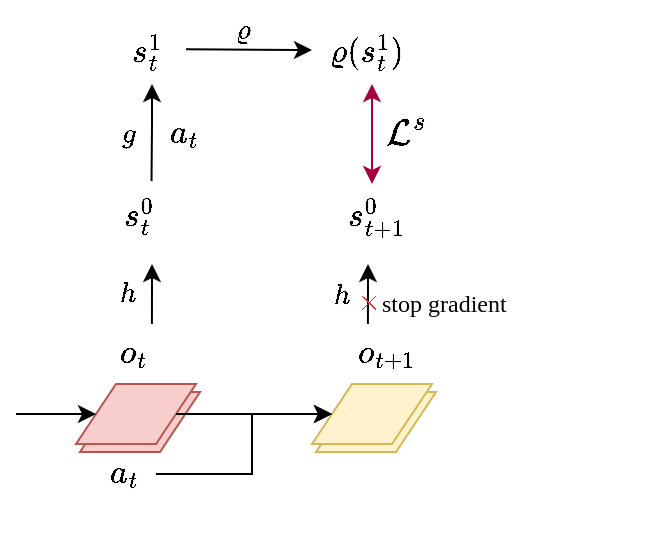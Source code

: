 <mxfile pages="2" linkTarget="_blank" scale="5" border="0">
    <diagram id="mEF49KWoiohyCUoWqbVV" name="Page-1">
        <mxGraphModel dx="420" dy="526" grid="1" gridSize="10" guides="1" tooltips="1" connect="1" arrows="1" fold="1" page="1" pageScale="1" pageWidth="850" pageHeight="1100" math="1" shadow="0">
            <root>
                <mxCell id="0"/>
                <mxCell id="1" parent="0"/>
                <mxCell id="VtsQv4UGgtEvh1mgKTif-1" value="" style="shape=parallelogram;perimeter=parallelogramPerimeter;whiteSpace=wrap;html=1;fixedSize=1;labelBackgroundColor=none;fillColor=#fff2cc;strokeColor=#d6b656;" parent="1" vertex="1">
                    <mxGeometry x="392" y="344" width="60" height="30" as="geometry"/>
                </mxCell>
                <mxCell id="VtsQv4UGgtEvh1mgKTif-3" value="" style="shape=parallelogram;perimeter=parallelogramPerimeter;whiteSpace=wrap;html=1;fixedSize=1;labelBackgroundColor=none;fillColor=#f8cecc;strokeColor=#b85450;" parent="1" vertex="1">
                    <mxGeometry x="274" y="344" width="60" height="30" as="geometry"/>
                </mxCell>
                <mxCell id="VtsQv4UGgtEvh1mgKTif-6" value="&lt;font face=&quot;SFMono-Regular, Menlo, Monaco, Consolas, Liberation Mono, Courier New, monospace&quot;&gt;&lt;span style=&quot;font-size: 14px; background-color: rgb(255, 255, 255);&quot;&gt;\( o_{t} \)&lt;br&gt;&lt;/span&gt;&lt;/font&gt;" style="text;whiteSpace=wrap;html=1;fontFamily=Montserrat;fontColor=default;" parent="1" vertex="1">
                    <mxGeometry x="292" y="310" width="105" height="30" as="geometry"/>
                </mxCell>
                <mxCell id="VtsQv4UGgtEvh1mgKTif-7" value="" style="shape=parallelogram;perimeter=parallelogramPerimeter;whiteSpace=wrap;html=1;fixedSize=1;labelBackgroundColor=none;fillColor=#f8cecc;strokeColor=#b85450;" parent="1" vertex="1">
                    <mxGeometry x="272" y="340" width="60" height="30" as="geometry"/>
                </mxCell>
                <mxCell id="VtsQv4UGgtEvh1mgKTif-8" value="&lt;font face=&quot;SFMono-Regular, Menlo, Monaco, Consolas, Liberation Mono, Courier New, monospace&quot;&gt;&lt;span style=&quot;font-size: 14px; background-color: rgb(255, 255, 255);&quot;&gt;\( o_{t} \)&lt;br&gt;&lt;/span&gt;&lt;/font&gt;" style="text;whiteSpace=wrap;html=1;fontFamily=Montserrat;fontColor=default;" parent="1" vertex="1">
                    <mxGeometry x="411" y="330" width="105" height="30" as="geometry"/>
                </mxCell>
                <mxCell id="VtsQv4UGgtEvh1mgKTif-9" value="" style="shape=parallelogram;perimeter=parallelogramPerimeter;whiteSpace=wrap;html=1;fixedSize=1;labelBackgroundColor=none;fillColor=#fff2cc;strokeColor=#d6b656;" parent="1" vertex="1">
                    <mxGeometry x="390" y="340" width="60" height="30" as="geometry"/>
                </mxCell>
                <mxCell id="VtsQv4UGgtEvh1mgKTif-10" value="" style="endArrow=classic;html=1;rounded=0;fontFamily=Montserrat;fontSource=https%3A%2F%2Ffonts.googleapis.com%2Fcss%3Ffamily%3DMontserrat;fontColor=default;exitX=1;exitY=0.5;exitDx=0;exitDy=0;entryX=0;entryY=0.5;entryDx=0;entryDy=0;" parent="1" target="VtsQv4UGgtEvh1mgKTif-7" edge="1">
                    <mxGeometry width="50" height="50" relative="1" as="geometry">
                        <mxPoint x="242" y="355" as="sourcePoint"/>
                        <mxPoint x="432" y="280" as="targetPoint"/>
                    </mxGeometry>
                </mxCell>
                <mxCell id="VtsQv4UGgtEvh1mgKTif-11" value="" style="endArrow=classic;html=1;rounded=0;fontFamily=Montserrat;fontSource=https%3A%2F%2Ffonts.googleapis.com%2Fcss%3Ffamily%3DMontserrat;fontColor=default;exitX=1;exitY=0.5;exitDx=0;exitDy=0;entryX=0;entryY=0.5;entryDx=0;entryDy=0;" parent="1" target="VtsQv4UGgtEvh1mgKTif-9" edge="1">
                    <mxGeometry width="50" height="50" relative="1" as="geometry">
                        <mxPoint x="322" y="355" as="sourcePoint"/>
                        <mxPoint x="362" y="355" as="targetPoint"/>
                    </mxGeometry>
                </mxCell>
                <mxCell id="VtsQv4UGgtEvh1mgKTif-18" style="edgeStyle=orthogonalEdgeStyle;rounded=0;orthogonalLoop=1;jettySize=auto;html=1;exitX=1;exitY=0.5;exitDx=0;exitDy=0;fontFamily=Montserrat;fontSource=https%3A%2F%2Ffonts.googleapis.com%2Fcss%3Ffamily%3DMontserrat;fontColor=default;entryX=0;entryY=0.5;entryDx=0;entryDy=0;" parent="1" target="VtsQv4UGgtEvh1mgKTif-9" edge="1">
                    <mxGeometry relative="1" as="geometry">
                        <mxPoint x="362" y="355" as="targetPoint"/>
                        <mxPoint x="312" y="385" as="sourcePoint"/>
                        <Array as="points">
                            <mxPoint x="360" y="385"/>
                            <mxPoint x="360" y="355"/>
                        </Array>
                    </mxGeometry>
                </mxCell>
                <mxCell id="VtsQv4UGgtEvh1mgKTif-20" value="&lt;font face=&quot;SFMono-Regular, Menlo, Monaco, Consolas, Liberation Mono, Courier New, monospace&quot;&gt;&lt;span style=&quot;font-size: 14px; background-color: rgb(255, 255, 255);&quot;&gt;\( a_{t} \)&lt;br&gt;&lt;/span&gt;&lt;/font&gt;" style="text;whiteSpace=wrap;html=1;fontFamily=Montserrat;fontColor=default;" parent="1" vertex="1">
                    <mxGeometry x="287" y="370" width="30" height="30" as="geometry"/>
                </mxCell>
                <mxCell id="VtsQv4UGgtEvh1mgKTif-21" value="&lt;font face=&quot;SFMono-Regular, Menlo, Monaco, Consolas, Liberation Mono, Courier New, monospace&quot;&gt;&lt;span style=&quot;font-size: 14px; background-color: rgb(255, 255, 255);&quot;&gt;\( o_{t+1} \)&lt;br&gt;&lt;/span&gt;&lt;/font&gt;" style="text;whiteSpace=wrap;html=1;fontFamily=Montserrat;fontColor=default;" parent="1" vertex="1">
                    <mxGeometry x="411" y="310" width="105" height="30" as="geometry"/>
                </mxCell>
                <mxCell id="VtsQv4UGgtEvh1mgKTif-22" value="" style="endArrow=classic;html=1;rounded=0;exitX=0.171;exitY=0;exitDx=0;exitDy=0;exitPerimeter=0;" parent="1" source="VtsQv4UGgtEvh1mgKTif-6" edge="1">
                    <mxGeometry width="50" height="50" relative="1" as="geometry">
                        <mxPoint x="390" y="400" as="sourcePoint"/>
                        <mxPoint x="310" y="280" as="targetPoint"/>
                        <Array as="points">
                            <mxPoint x="310" y="290"/>
                        </Array>
                    </mxGeometry>
                </mxCell>
                <mxCell id="VtsQv4UGgtEvh1mgKTif-23" value="&lt;font face=&quot;SFMono-Regular, Menlo, Monaco, Consolas, Liberation Mono, Courier New, monospace&quot;&gt;&lt;span style=&quot;font-size: 14px; background-color: rgb(255, 255, 255);&quot;&gt;\( s^0_{t } \)&lt;br&gt;&lt;/span&gt;&lt;/font&gt;" style="text;whiteSpace=wrap;html=1;fontFamily=Montserrat;fontColor=default;" parent="1" vertex="1">
                    <mxGeometry x="294" y="240" width="40" height="30" as="geometry"/>
                </mxCell>
                <mxCell id="VtsQv4UGgtEvh1mgKTif-24" value="$$h$$" style="text;html=1;strokeColor=none;fillColor=none;align=center;verticalAlign=middle;whiteSpace=wrap;rounded=0;" parent="1" vertex="1">
                    <mxGeometry x="294" y="280" width="8" height="30" as="geometry"/>
                </mxCell>
                <mxCell id="VtsQv4UGgtEvh1mgKTif-25" value="" style="endArrow=classic;html=1;rounded=0;exitX=0.171;exitY=0;exitDx=0;exitDy=0;exitPerimeter=0;" parent="1" edge="1">
                    <mxGeometry width="50" height="50" relative="1" as="geometry">
                        <mxPoint x="417.955" y="310" as="sourcePoint"/>
                        <mxPoint x="418" y="280" as="targetPoint"/>
                        <Array as="points">
                            <mxPoint x="418" y="290"/>
                        </Array>
                    </mxGeometry>
                </mxCell>
                <mxCell id="VtsQv4UGgtEvh1mgKTif-26" value="&lt;font face=&quot;SFMono-Regular, Menlo, Monaco, Consolas, Liberation Mono, Courier New, monospace&quot;&gt;&lt;span style=&quot;font-size: 14px; background-color: rgb(255, 255, 255);&quot;&gt;\( s^0_{t +1} \)&lt;br&gt;&lt;/span&gt;&lt;/font&gt;" style="text;whiteSpace=wrap;html=1;fontFamily=Montserrat;fontColor=default;" parent="1" vertex="1">
                    <mxGeometry x="406" y="240" width="28" height="30" as="geometry"/>
                </mxCell>
                <mxCell id="VtsQv4UGgtEvh1mgKTif-27" value="$$h$$" style="text;html=1;strokeColor=none;fillColor=none;align=center;verticalAlign=middle;whiteSpace=wrap;rounded=0;" parent="1" vertex="1">
                    <mxGeometry x="401" y="281" width="8" height="30" as="geometry"/>
                </mxCell>
                <mxCell id="VtsQv4UGgtEvh1mgKTif-28" value="" style="endArrow=classic;html=1;rounded=0;exitX=0.394;exitY=-0.048;exitDx=0;exitDy=0;exitPerimeter=0;" parent="1" source="VtsQv4UGgtEvh1mgKTif-23" edge="1">
                    <mxGeometry width="50" height="50" relative="1" as="geometry">
                        <mxPoint x="309.955" y="230" as="sourcePoint"/>
                        <mxPoint x="310" y="190" as="targetPoint"/>
                        <Array as="points">
                            <mxPoint x="310" y="210"/>
                        </Array>
                    </mxGeometry>
                </mxCell>
                <mxCell id="VtsQv4UGgtEvh1mgKTif-29" value="$$g$$" style="text;html=1;strokeColor=none;fillColor=none;align=center;verticalAlign=middle;whiteSpace=wrap;rounded=0;" parent="1" vertex="1">
                    <mxGeometry x="294" y="200" width="8" height="30" as="geometry"/>
                </mxCell>
                <mxCell id="VtsQv4UGgtEvh1mgKTif-30" value="&lt;font face=&quot;SFMono-Regular, Menlo, Monaco, Consolas, Liberation Mono, Courier New, monospace&quot;&gt;&lt;span style=&quot;font-size: 14px; background-color: rgb(255, 255, 255);&quot;&gt;\( a_{t} \)&lt;br&gt;&lt;/span&gt;&lt;/font&gt;" style="text;whiteSpace=wrap;html=1;fontFamily=Montserrat;fontColor=default;" parent="1" vertex="1">
                    <mxGeometry x="317" y="200" width="30" height="30" as="geometry"/>
                </mxCell>
                <mxCell id="VtsQv4UGgtEvh1mgKTif-31" value="&lt;font face=&quot;SFMono-Regular, Menlo, Monaco, Consolas, Liberation Mono, Courier New, monospace&quot;&gt;&lt;span style=&quot;font-size: 14px; background-color: rgb(255, 255, 255);&quot;&gt;\( s^1_{t } \)&lt;br&gt;&lt;/span&gt;&lt;/font&gt;" style="text;whiteSpace=wrap;html=1;fontFamily=Montserrat;fontColor=default;" parent="1" vertex="1">
                    <mxGeometry x="298" y="158" width="40" height="30" as="geometry"/>
                </mxCell>
                <mxCell id="VtsQv4UGgtEvh1mgKTif-32" value="$$\varrho$$" style="text;html=1;strokeColor=none;fillColor=none;align=center;verticalAlign=middle;whiteSpace=wrap;rounded=0;" parent="1" vertex="1">
                    <mxGeometry x="326" y="148" width="60" height="30" as="geometry"/>
                </mxCell>
                <mxCell id="VtsQv4UGgtEvh1mgKTif-34" value="" style="endArrow=classic;html=1;rounded=0;" parent="1" edge="1">
                    <mxGeometry width="50" height="50" relative="1" as="geometry">
                        <mxPoint x="327" y="172.66" as="sourcePoint"/>
                        <mxPoint x="390" y="173" as="targetPoint"/>
                        <Array as="points"/>
                    </mxGeometry>
                </mxCell>
                <mxCell id="VtsQv4UGgtEvh1mgKTif-35" value="&lt;font face=&quot;SFMono-Regular, Menlo, Monaco, Consolas, Liberation Mono, Courier New, monospace&quot;&gt;&lt;span style=&quot;font-size: 14px; background-color: rgb(255, 255, 255);&quot;&gt;\( \varrho(s^1_{t }) \)&lt;br&gt;&lt;/span&gt;&lt;/font&gt;" style="text;whiteSpace=wrap;html=1;fontFamily=Montserrat;fontColor=default;" parent="1" vertex="1">
                    <mxGeometry x="397" y="158" width="40" height="30" as="geometry"/>
                </mxCell>
                <mxCell id="VtsQv4UGgtEvh1mgKTif-36" value="" style="endArrow=classic;startArrow=classic;html=1;rounded=0;exitX=0.5;exitY=0;exitDx=0;exitDy=0;fillColor=#d80073;strokeColor=#A50040;" parent="1" source="VtsQv4UGgtEvh1mgKTif-26" edge="1">
                    <mxGeometry width="50" height="50" relative="1" as="geometry">
                        <mxPoint x="390" y="400" as="sourcePoint"/>
                        <mxPoint x="420" y="190" as="targetPoint"/>
                    </mxGeometry>
                </mxCell>
                <mxCell id="VtsQv4UGgtEvh1mgKTif-38" value="$$\mathcal{L}^s$$" style="text;whiteSpace=wrap;html=1;fontFamily=CMUSerif-Roman;fontColor=default;fontSize=18;" parent="1" vertex="1">
                    <mxGeometry x="425" y="180" width="35" height="50" as="geometry"/>
                </mxCell>
                <mxCell id="VtsQv4UGgtEvh1mgKTif-39" value="$$\times$$" style="text;html=1;align=center;verticalAlign=middle;resizable=0;points=[];autosize=1;strokeColor=none;fillColor=none;fontFamily=Helvetica;fontColor=#FF2121;" parent="1" vertex="1">
                    <mxGeometry x="383" y="289" width="70" height="20" as="geometry"/>
                </mxCell>
                <mxCell id="VtsQv4UGgtEvh1mgKTif-41" value="stop gradient" style="text;whiteSpace=wrap;html=1;fontFamily=CMUSerif-Roman;fontColor=default;" parent="1" vertex="1">
                    <mxGeometry x="423" y="286" width="77" height="30" as="geometry"/>
                </mxCell>
            </root>
        </mxGraphModel>
    </diagram>
    <diagram id="WLokJVDLfkA6zenZfqHT" name="Page-2">
        <mxGraphModel dx="1956" dy="997" grid="1" gridSize="10" guides="1" tooltips="1" connect="1" arrows="1" fold="1" page="1" pageScale="1" pageWidth="850" pageHeight="1100" math="1" shadow="0">
            <root>
                <mxCell id="0"/>
                <mxCell id="1" parent="0"/>
                <mxCell id="m5HpstTiqQ9jAvIVAIJl-1" value="" style="shape=parallelogram;perimeter=parallelogramPerimeter;whiteSpace=wrap;html=1;fixedSize=1;labelBackgroundColor=none;" vertex="1" parent="1">
                    <mxGeometry x="174" y="650" width="60" height="30" as="geometry"/>
                </mxCell>
                <mxCell id="m5HpstTiqQ9jAvIVAIJl-2" value="" style="shape=parallelogram;perimeter=parallelogramPerimeter;whiteSpace=wrap;html=1;fixedSize=1;labelBackgroundColor=none;fillColor=#76608a;fontColor=#ffffff;strokeColor=#432D57;" vertex="1" parent="1">
                    <mxGeometry x="172" y="646" width="60" height="30" as="geometry"/>
                </mxCell>
                <mxCell id="m5HpstTiqQ9jAvIVAIJl-3" value="" style="shape=parallelogram;perimeter=parallelogramPerimeter;whiteSpace=wrap;html=1;fixedSize=1;labelBackgroundColor=none;fillColor=#76608a;fontColor=#ffffff;strokeColor=#432D57;" vertex="1" parent="1">
                    <mxGeometry x="174" y="635" width="60" height="30" as="geometry"/>
                </mxCell>
                <mxCell id="m5HpstTiqQ9jAvIVAIJl-4" value="" style="shape=parallelogram;perimeter=parallelogramPerimeter;whiteSpace=wrap;html=1;fixedSize=1;labelBackgroundColor=none;" vertex="1" parent="1">
                    <mxGeometry x="172" y="631" width="60" height="30" as="geometry"/>
                </mxCell>
                <mxCell id="m5HpstTiqQ9jAvIVAIJl-5" value="" style="shape=parallelogram;perimeter=parallelogramPerimeter;whiteSpace=wrap;html=1;fixedSize=1;labelBackgroundColor=none;" vertex="1" parent="1">
                    <mxGeometry x="172" y="618" width="60" height="30" as="geometry"/>
                </mxCell>
                <mxCell id="m5HpstTiqQ9jAvIVAIJl-6" value="" style="shape=parallelogram;perimeter=parallelogramPerimeter;whiteSpace=wrap;html=1;fixedSize=1;labelBackgroundColor=none;fillColor=#76608a;fontColor=#ffffff;strokeColor=#432D57;" vertex="1" parent="1">
                    <mxGeometry x="170" y="613" width="60" height="30" as="geometry"/>
                </mxCell>
                <mxCell id="m5HpstTiqQ9jAvIVAIJl-7" value="" style="shape=parallelogram;perimeter=parallelogramPerimeter;whiteSpace=wrap;html=1;fixedSize=1;labelBackgroundColor=none;fillColor=#fff2cc;strokeColor=#d6b656;" vertex="1" parent="1">
                    <mxGeometry x="171" y="598" width="60" height="30" as="geometry"/>
                </mxCell>
                <mxCell id="m5HpstTiqQ9jAvIVAIJl-8" value="" style="shape=parallelogram;perimeter=parallelogramPerimeter;whiteSpace=wrap;html=1;fixedSize=1;labelBackgroundColor=none;fillColor=#fff2cc;strokeColor=#d6b656;" vertex="1" parent="1">
                    <mxGeometry x="172" y="591" width="60" height="30" as="geometry"/>
                </mxCell>
                <mxCell id="m5HpstTiqQ9jAvIVAIJl-9" value="" style="shape=parallelogram;perimeter=parallelogramPerimeter;whiteSpace=wrap;html=1;fixedSize=1;labelBackgroundColor=none;fillColor=#f8cecc;strokeColor=#b85450;" vertex="1" parent="1">
                    <mxGeometry x="173" y="576" width="60" height="30" as="geometry"/>
                </mxCell>
                <mxCell id="m5HpstTiqQ9jAvIVAIJl-10" value="" style="shape=parallelogram;perimeter=parallelogramPerimeter;whiteSpace=wrap;html=1;fixedSize=1;labelBackgroundColor=none;fillColor=#f8cecc;strokeColor=#b85450;" vertex="1" parent="1">
                    <mxGeometry x="173" y="570" width="60" height="30" as="geometry"/>
                </mxCell>
                <mxCell id="m5HpstTiqQ9jAvIVAIJl-11" value="" style="shape=parallelogram;perimeter=parallelogramPerimeter;whiteSpace=wrap;html=1;fixedSize=1;labelBackgroundColor=none;fillColor=#fff2cc;strokeColor=#d6b656;" vertex="1" parent="1">
                    <mxGeometry x="354" y="344" width="60" height="30" as="geometry"/>
                </mxCell>
                <mxCell id="m5HpstTiqQ9jAvIVAIJl-12" value="" style="shape=parallelogram;perimeter=parallelogramPerimeter;whiteSpace=wrap;html=1;fixedSize=1;labelBackgroundColor=none;fillColor=#dae8fc;strokeColor=#6c8ebf;" vertex="1" parent="1">
                    <mxGeometry x="194" y="344" width="60" height="30" as="geometry"/>
                </mxCell>
                <mxCell id="m5HpstTiqQ9jAvIVAIJl-13" value="" style="shape=parallelogram;perimeter=parallelogramPerimeter;whiteSpace=wrap;html=1;fixedSize=1;labelBackgroundColor=none;fillColor=#f8cecc;strokeColor=#b85450;" vertex="1" parent="1">
                    <mxGeometry x="274" y="344" width="60" height="30" as="geometry"/>
                </mxCell>
                <mxCell id="m5HpstTiqQ9jAvIVAIJl-14" value="" style="shape=parallelogram;perimeter=parallelogramPerimeter;whiteSpace=wrap;html=1;fixedSize=1;labelBackgroundColor=none;fillColor=#dae8fc;strokeColor=#6c8ebf;" vertex="1" parent="1">
                    <mxGeometry x="192" y="340" width="60" height="30" as="geometry"/>
                </mxCell>
                <mxCell id="m5HpstTiqQ9jAvIVAIJl-15" value="&lt;font face=&quot;SFMono-Regular, Menlo, Monaco, Consolas, Liberation Mono, Courier New, monospace&quot;&gt;&lt;span style=&quot;font-size: 14px; background-color: rgb(255, 255, 255);&quot;&gt;\( o_{t-2} \)&lt;br&gt;&lt;/span&gt;&lt;/font&gt;" style="text;whiteSpace=wrap;html=1;fontFamily=Montserrat;fontColor=default;" vertex="1" parent="1">
                    <mxGeometry x="212" y="310" width="105" height="30" as="geometry"/>
                </mxCell>
                <mxCell id="m5HpstTiqQ9jAvIVAIJl-16" value="&lt;font face=&quot;SFMono-Regular, Menlo, Monaco, Consolas, Liberation Mono, Courier New, monospace&quot;&gt;&lt;span style=&quot;font-size: 14px; background-color: rgb(255, 255, 255);&quot;&gt;\( o_{t - 1} \)&lt;br&gt;&lt;/span&gt;&lt;/font&gt;" style="text;whiteSpace=wrap;html=1;fontFamily=Montserrat;fontColor=default;" vertex="1" parent="1">
                    <mxGeometry x="292" y="310" width="105" height="30" as="geometry"/>
                </mxCell>
                <mxCell id="m5HpstTiqQ9jAvIVAIJl-17" value="" style="shape=parallelogram;perimeter=parallelogramPerimeter;whiteSpace=wrap;html=1;fixedSize=1;labelBackgroundColor=none;fillColor=#f8cecc;strokeColor=#b85450;" vertex="1" parent="1">
                    <mxGeometry x="272" y="340" width="60" height="30" as="geometry"/>
                </mxCell>
                <mxCell id="m5HpstTiqQ9jAvIVAIJl-18" value="&lt;font face=&quot;SFMono-Regular, Menlo, Monaco, Consolas, Liberation Mono, Courier New, monospace&quot;&gt;&lt;span style=&quot;font-size: 14px; background-color: rgb(255, 255, 255);&quot;&gt;\( o_{t} \)&lt;br&gt;&lt;/span&gt;&lt;/font&gt;" style="text;whiteSpace=wrap;html=1;fontFamily=Montserrat;fontColor=default;" vertex="1" parent="1">
                    <mxGeometry x="373" y="330" width="105" height="30" as="geometry"/>
                </mxCell>
                <mxCell id="m5HpstTiqQ9jAvIVAIJl-19" value="" style="shape=parallelogram;perimeter=parallelogramPerimeter;whiteSpace=wrap;html=1;fixedSize=1;labelBackgroundColor=none;fillColor=#fff2cc;strokeColor=#d6b656;" vertex="1" parent="1">
                    <mxGeometry x="352" y="340" width="60" height="30" as="geometry"/>
                </mxCell>
                <mxCell id="m5HpstTiqQ9jAvIVAIJl-20" value="" style="endArrow=classic;html=1;rounded=0;fontFamily=Montserrat;fontSource=https%3A%2F%2Ffonts.googleapis.com%2Fcss%3Ffamily%3DMontserrat;fontColor=default;exitX=1;exitY=0.5;exitDx=0;exitDy=0;entryX=0;entryY=0.5;entryDx=0;entryDy=0;" edge="1" parent="1" source="m5HpstTiqQ9jAvIVAIJl-14" target="m5HpstTiqQ9jAvIVAIJl-17">
                    <mxGeometry width="50" height="50" relative="1" as="geometry">
                        <mxPoint x="382" y="330" as="sourcePoint"/>
                        <mxPoint x="432" y="280" as="targetPoint"/>
                    </mxGeometry>
                </mxCell>
                <mxCell id="m5HpstTiqQ9jAvIVAIJl-21" value="" style="endArrow=classic;html=1;rounded=0;fontFamily=Montserrat;fontSource=https%3A%2F%2Ffonts.googleapis.com%2Fcss%3Ffamily%3DMontserrat;fontColor=default;exitX=1;exitY=0.5;exitDx=0;exitDy=0;entryX=0;entryY=0.5;entryDx=0;entryDy=0;" edge="1" parent="1">
                    <mxGeometry width="50" height="50" relative="1" as="geometry">
                        <mxPoint x="322" y="355" as="sourcePoint"/>
                        <mxPoint x="362" y="355" as="targetPoint"/>
                    </mxGeometry>
                </mxCell>
                <mxCell id="m5HpstTiqQ9jAvIVAIJl-22" style="edgeStyle=orthogonalEdgeStyle;rounded=0;orthogonalLoop=1;jettySize=auto;html=1;exitX=1;exitY=0.5;exitDx=0;exitDy=0;entryX=0;entryY=0.5;entryDx=0;entryDy=0;fontFamily=Montserrat;fontSource=https%3A%2F%2Ffonts.googleapis.com%2Fcss%3Ffamily%3DMontserrat;fontColor=default;" edge="1" parent="1" target="m5HpstTiqQ9jAvIVAIJl-14">
                    <mxGeometry relative="1" as="geometry">
                        <mxPoint x="202" y="355" as="targetPoint"/>
                        <mxPoint x="152" y="385" as="sourcePoint"/>
                        <Array as="points">
                            <mxPoint x="172" y="385"/>
                            <mxPoint x="172" y="355"/>
                        </Array>
                    </mxGeometry>
                </mxCell>
                <mxCell id="m5HpstTiqQ9jAvIVAIJl-23" value="History" style="text;html=1;strokeColor=none;fillColor=none;align=right;verticalAlign=middle;whiteSpace=wrap;rounded=0;labelBackgroundColor=none;fontFamily=CMUSerif-Roman;fontColor=default;fontSize=18;" vertex="1" parent="1">
                    <mxGeometry x="-40" y="350" width="130" height="30" as="geometry"/>
                </mxCell>
                <mxCell id="m5HpstTiqQ9jAvIVAIJl-24" value="$$0$$" style="text;html=1;strokeColor=none;fillColor=none;align=center;verticalAlign=middle;whiteSpace=wrap;rounded=0;labelBackgroundColor=none;fontFamily=Verdana;fontSize=12;fontColor=default;" vertex="1" parent="1">
                    <mxGeometry x="112" y="370" width="60" height="30" as="geometry"/>
                </mxCell>
                <mxCell id="m5HpstTiqQ9jAvIVAIJl-25" value="&lt;font face=&quot;SFMono-Regular, Menlo, Monaco, Consolas, Liberation Mono, Courier New, monospace&quot;&gt;&lt;span style=&quot;font-size: 14px; background-color: rgb(255, 255, 255);&quot;&gt;\( a_{t-3} \)&lt;br&gt;&lt;/span&gt;&lt;/font&gt;" style="text;whiteSpace=wrap;html=1;fontFamily=Montserrat;fontColor=default;" vertex="1" parent="1">
                    <mxGeometry x="127" y="390" width="30" height="30" as="geometry"/>
                </mxCell>
                <mxCell id="m5HpstTiqQ9jAvIVAIJl-26" style="edgeStyle=orthogonalEdgeStyle;rounded=0;orthogonalLoop=1;jettySize=auto;html=1;exitX=1;exitY=0.5;exitDx=0;exitDy=0;entryX=0;entryY=0.5;entryDx=0;entryDy=0;fontFamily=Montserrat;fontSource=https%3A%2F%2Ffonts.googleapis.com%2Fcss%3Ffamily%3DMontserrat;fontColor=default;" edge="1" parent="1">
                    <mxGeometry relative="1" as="geometry">
                        <mxPoint x="282" y="355" as="targetPoint"/>
                        <mxPoint x="232" y="385" as="sourcePoint"/>
                        <Array as="points">
                            <mxPoint x="252" y="385"/>
                            <mxPoint x="252" y="355"/>
                        </Array>
                    </mxGeometry>
                </mxCell>
                <mxCell id="m5HpstTiqQ9jAvIVAIJl-27" value="$$1$$" style="text;html=1;strokeColor=none;fillColor=none;align=center;verticalAlign=middle;whiteSpace=wrap;rounded=0;labelBackgroundColor=none;fontFamily=Verdana;fontSize=12;fontColor=default;" vertex="1" parent="1">
                    <mxGeometry x="192" y="370" width="60" height="30" as="geometry"/>
                </mxCell>
                <mxCell id="m5HpstTiqQ9jAvIVAIJl-28" value="&lt;font face=&quot;SFMono-Regular, Menlo, Monaco, Consolas, Liberation Mono, Courier New, monospace&quot;&gt;&lt;span style=&quot;font-size: 14px; background-color: rgb(255, 255, 255);&quot;&gt;\( a_{t-2} \)&lt;br&gt;&lt;/span&gt;&lt;/font&gt;" style="text;whiteSpace=wrap;html=1;fontFamily=Montserrat;fontColor=default;" vertex="1" parent="1">
                    <mxGeometry x="207" y="390" width="30" height="30" as="geometry"/>
                </mxCell>
                <mxCell id="m5HpstTiqQ9jAvIVAIJl-29" style="edgeStyle=orthogonalEdgeStyle;rounded=0;orthogonalLoop=1;jettySize=auto;html=1;exitX=1;exitY=0.5;exitDx=0;exitDy=0;entryX=0;entryY=0.5;entryDx=0;entryDy=0;fontFamily=Montserrat;fontSource=https%3A%2F%2Ffonts.googleapis.com%2Fcss%3Ffamily%3DMontserrat;fontColor=default;" edge="1" parent="1">
                    <mxGeometry relative="1" as="geometry">
                        <mxPoint x="362" y="355" as="targetPoint"/>
                        <mxPoint x="312" y="385" as="sourcePoint"/>
                        <Array as="points">
                            <mxPoint x="332" y="385"/>
                            <mxPoint x="332" y="355"/>
                        </Array>
                    </mxGeometry>
                </mxCell>
                <mxCell id="m5HpstTiqQ9jAvIVAIJl-30" value="$$0$$" style="text;html=1;strokeColor=none;fillColor=none;align=center;verticalAlign=middle;whiteSpace=wrap;rounded=0;labelBackgroundColor=none;fontFamily=Verdana;fontSize=12;fontColor=default;" vertex="1" parent="1">
                    <mxGeometry x="272" y="370" width="60" height="30" as="geometry"/>
                </mxCell>
                <mxCell id="m5HpstTiqQ9jAvIVAIJl-31" value="&lt;font face=&quot;SFMono-Regular, Menlo, Monaco, Consolas, Liberation Mono, Courier New, monospace&quot;&gt;&lt;span style=&quot;font-size: 14px; background-color: rgb(255, 255, 255);&quot;&gt;\( a_{t-1} \)&lt;br&gt;&lt;/span&gt;&lt;/font&gt;" style="text;whiteSpace=wrap;html=1;fontFamily=Montserrat;fontColor=default;" vertex="1" parent="1">
                    <mxGeometry x="287" y="390" width="30" height="30" as="geometry"/>
                </mxCell>
                <mxCell id="m5HpstTiqQ9jAvIVAIJl-32" value="Actions to Planes" style="text;html=1;strokeColor=none;fillColor=none;align=right;verticalAlign=middle;whiteSpace=wrap;rounded=0;labelBackgroundColor=none;fontFamily=CMUSerif-Roman;fontColor=default;fontSize=18;" vertex="1" parent="1">
                    <mxGeometry x="-70" y="474" width="160" height="30" as="geometry"/>
                </mxCell>
                <mxCell id="m5HpstTiqQ9jAvIVAIJl-33" value="$$0$$" style="text;html=1;strokeColor=none;fillColor=none;align=center;verticalAlign=middle;whiteSpace=wrap;rounded=0;labelBackgroundColor=none;fontFamily=Verdana;fontSize=12;fontColor=default;" vertex="1" parent="1">
                    <mxGeometry x="112" y="484" width="60" height="30" as="geometry"/>
                </mxCell>
                <mxCell id="m5HpstTiqQ9jAvIVAIJl-34" value="&lt;font face=&quot;SFMono-Regular, Menlo, Monaco, Consolas, Liberation Mono, Courier New, monospace&quot;&gt;&lt;span style=&quot;font-size: 14px; background-color: rgb(255, 255, 255);&quot;&gt;\( a_{t-3} \)&lt;br&gt;&lt;/span&gt;&lt;/font&gt;" style="text;whiteSpace=wrap;html=1;fontFamily=Montserrat;fontColor=default;" vertex="1" parent="1">
                    <mxGeometry x="127" y="504" width="30" height="30" as="geometry"/>
                </mxCell>
                <mxCell id="m5HpstTiqQ9jAvIVAIJl-35" value="$$1$$" style="text;html=1;strokeColor=none;fillColor=none;align=center;verticalAlign=middle;whiteSpace=wrap;rounded=0;labelBackgroundColor=none;fontFamily=Verdana;fontSize=12;fontColor=default;" vertex="1" parent="1">
                    <mxGeometry x="192" y="484" width="60" height="30" as="geometry"/>
                </mxCell>
                <mxCell id="m5HpstTiqQ9jAvIVAIJl-36" value="&lt;font face=&quot;SFMono-Regular, Menlo, Monaco, Consolas, Liberation Mono, Courier New, monospace&quot;&gt;&lt;span style=&quot;font-size: 14px; background-color: rgb(255, 255, 255);&quot;&gt;\( a_{t-2} \)&lt;br&gt;&lt;/span&gt;&lt;/font&gt;" style="text;whiteSpace=wrap;html=1;fontFamily=Montserrat;fontColor=default;" vertex="1" parent="1">
                    <mxGeometry x="207" y="504" width="30" height="30" as="geometry"/>
                </mxCell>
                <mxCell id="m5HpstTiqQ9jAvIVAIJl-37" value="$$0$$" style="text;html=1;strokeColor=none;fillColor=none;align=center;verticalAlign=middle;whiteSpace=wrap;rounded=0;labelBackgroundColor=none;fontFamily=Verdana;fontSize=12;fontColor=default;" vertex="1" parent="1">
                    <mxGeometry x="272" y="484" width="60" height="30" as="geometry"/>
                </mxCell>
                <mxCell id="m5HpstTiqQ9jAvIVAIJl-38" value="&lt;font face=&quot;SFMono-Regular, Menlo, Monaco, Consolas, Liberation Mono, Courier New, monospace&quot;&gt;&lt;span style=&quot;font-size: 14px; background-color: rgb(255, 255, 255);&quot;&gt;\( a_{t-1} \)&lt;br&gt;&lt;/span&gt;&lt;/font&gt;" style="text;whiteSpace=wrap;html=1;fontFamily=Montserrat;fontColor=default;" vertex="1" parent="1">
                    <mxGeometry x="287" y="504" width="30" height="30" as="geometry"/>
                </mxCell>
                <mxCell id="m5HpstTiqQ9jAvIVAIJl-39" value="" style="shape=parallelogram;perimeter=parallelogramPerimeter;whiteSpace=wrap;html=1;fixedSize=1;labelBackgroundColor=none;" vertex="1" parent="1">
                    <mxGeometry x="120" y="454" width="60" height="30" as="geometry"/>
                </mxCell>
                <mxCell id="m5HpstTiqQ9jAvIVAIJl-40" value="" style="shape=parallelogram;perimeter=parallelogramPerimeter;whiteSpace=wrap;html=1;fixedSize=1;labelBackgroundColor=none;fillColor=#76608a;fontColor=#ffffff;strokeColor=#432D57;" vertex="1" parent="1">
                    <mxGeometry x="118" y="450" width="60" height="30" as="geometry"/>
                </mxCell>
                <mxCell id="m5HpstTiqQ9jAvIVAIJl-41" value="" style="shape=parallelogram;perimeter=parallelogramPerimeter;whiteSpace=wrap;html=1;fixedSize=1;labelBackgroundColor=none;" vertex="1" parent="1">
                    <mxGeometry x="270" y="454" width="60" height="30" as="geometry"/>
                </mxCell>
                <mxCell id="m5HpstTiqQ9jAvIVAIJl-42" value="" style="shape=parallelogram;perimeter=parallelogramPerimeter;whiteSpace=wrap;html=1;fixedSize=1;labelBackgroundColor=none;fillColor=#76608a;fontColor=#ffffff;strokeColor=#432D57;" vertex="1" parent="1">
                    <mxGeometry x="268" y="450" width="60" height="30" as="geometry"/>
                </mxCell>
                <mxCell id="m5HpstTiqQ9jAvIVAIJl-43" value="" style="shape=parallelogram;perimeter=parallelogramPerimeter;whiteSpace=wrap;html=1;fixedSize=1;labelBackgroundColor=none;fillColor=#76608a;fontColor=#ffffff;strokeColor=#432D57;" vertex="1" parent="1">
                    <mxGeometry x="194" y="454" width="60" height="30" as="geometry"/>
                </mxCell>
                <mxCell id="m5HpstTiqQ9jAvIVAIJl-44" value="" style="shape=parallelogram;perimeter=parallelogramPerimeter;whiteSpace=wrap;html=1;fixedSize=1;labelBackgroundColor=none;" vertex="1" parent="1">
                    <mxGeometry x="192" y="450" width="60" height="30" as="geometry"/>
                </mxCell>
                <mxCell id="m5HpstTiqQ9jAvIVAIJl-45" value="" style="endArrow=none;dashed=1;html=1;strokeWidth=2;fontFamily=Verdana;fontSize=12;fontColor=default;strokeColor=#E6E6E6;shadow=0;rounded=1;" edge="1" parent="1">
                    <mxGeometry width="50" height="50" relative="1" as="geometry">
                        <mxPoint x="-39" y="430" as="sourcePoint"/>
                        <mxPoint x="441" y="430" as="targetPoint"/>
                    </mxGeometry>
                </mxCell>
                <mxCell id="m5HpstTiqQ9jAvIVAIJl-46" value="" style="endArrow=none;dashed=1;html=1;strokeWidth=2;fontFamily=Verdana;fontSize=12;fontColor=default;strokeColor=#E6E6E6;shadow=0;rounded=1;" edge="1" parent="1">
                    <mxGeometry width="50" height="50" relative="1" as="geometry">
                        <mxPoint x="-40" y="540" as="sourcePoint"/>
                        <mxPoint x="440" y="540" as="targetPoint"/>
                    </mxGeometry>
                </mxCell>
                <mxCell id="m5HpstTiqQ9jAvIVAIJl-47" value="" style="shape=parallelogram;perimeter=parallelogramPerimeter;whiteSpace=wrap;html=1;fixedSize=1;labelBackgroundColor=none;fillColor=#dae8fc;strokeColor=#6c8ebf;" vertex="1" parent="1">
                    <mxGeometry x="173" y="558" width="60" height="30" as="geometry"/>
                </mxCell>
                <mxCell id="m5HpstTiqQ9jAvIVAIJl-48" value="" style="shape=parallelogram;perimeter=parallelogramPerimeter;whiteSpace=wrap;html=1;fixedSize=1;labelBackgroundColor=none;fillColor=#dae8fc;strokeColor=#6c8ebf;" vertex="1" parent="1">
                    <mxGeometry x="172" y="554" width="60" height="30" as="geometry"/>
                </mxCell>
                <mxCell id="m5HpstTiqQ9jAvIVAIJl-49" value="&lt;font face=&quot;SFMono-Regular, Menlo, Monaco, Consolas, Liberation Mono, Courier New, monospace&quot;&gt;&lt;span style=&quot;font-size: 14px; background-color: rgb(255, 255, 255);&quot;&gt;\( a_{t-3} \)&lt;br&gt;&lt;/span&gt;&lt;/font&gt;" style="text;whiteSpace=wrap;html=1;fontFamily=Montserrat;fontColor=default;" vertex="1" parent="1">
                    <mxGeometry x="237" y="605" width="30" height="30" as="geometry"/>
                </mxCell>
                <mxCell id="m5HpstTiqQ9jAvIVAIJl-50" value="&lt;font face=&quot;SFMono-Regular, Menlo, Monaco, Consolas, Liberation Mono, Courier New, monospace&quot;&gt;&lt;span style=&quot;font-size: 14px; background-color: rgb(255, 255, 255);&quot;&gt;\( a_{t-2} \)&lt;br&gt;&lt;/span&gt;&lt;/font&gt;" style="text;whiteSpace=wrap;html=1;fontFamily=Montserrat;fontColor=default;" vertex="1" parent="1">
                    <mxGeometry x="237" y="628" width="30" height="30" as="geometry"/>
                </mxCell>
                <mxCell id="m5HpstTiqQ9jAvIVAIJl-51" value="&lt;font face=&quot;SFMono-Regular, Menlo, Monaco, Consolas, Liberation Mono, Courier New, monospace&quot;&gt;&lt;span style=&quot;font-size: 14px; background-color: rgb(255, 255, 255);&quot;&gt;\( a_{t-1} \)&lt;br&gt;&lt;/span&gt;&lt;/font&gt;" style="text;whiteSpace=wrap;html=1;fontFamily=Montserrat;fontColor=default;" vertex="1" parent="1">
                    <mxGeometry x="238" y="650" width="30" height="30" as="geometry"/>
                </mxCell>
                <mxCell id="m5HpstTiqQ9jAvIVAIJl-52" value="&lt;font face=&quot;SFMono-Regular, Menlo, Monaco, Consolas, Liberation Mono, Courier New, monospace&quot;&gt;&lt;span style=&quot;font-size: 14px; background-color: rgb(255, 255, 255);&quot;&gt;\( o_{t-2} \)&lt;br&gt;&lt;/span&gt;&lt;/font&gt;" style="text;whiteSpace=wrap;html=1;fontFamily=Montserrat;fontColor=default;" vertex="1" parent="1">
                    <mxGeometry x="237" y="540" width="105" height="30" as="geometry"/>
                </mxCell>
                <mxCell id="m5HpstTiqQ9jAvIVAIJl-53" value="&lt;font face=&quot;SFMono-Regular, Menlo, Monaco, Consolas, Liberation Mono, Courier New, monospace&quot;&gt;&lt;span style=&quot;font-size: 14px; background-color: rgb(255, 255, 255);&quot;&gt;\( o_{t - 1} \)&lt;br&gt;&lt;/span&gt;&lt;/font&gt;" style="text;whiteSpace=wrap;html=1;fontFamily=Montserrat;fontColor=default;" vertex="1" parent="1">
                    <mxGeometry x="237" y="561" width="105" height="30" as="geometry"/>
                </mxCell>
                <mxCell id="m5HpstTiqQ9jAvIVAIJl-54" value="&lt;font face=&quot;SFMono-Regular, Menlo, Monaco, Consolas, Liberation Mono, Courier New, monospace&quot;&gt;&lt;span style=&quot;font-size: 14px; background-color: rgb(255, 255, 255);&quot;&gt;\( o_{t} \)&lt;br&gt;&lt;/span&gt;&lt;/font&gt;" style="text;whiteSpace=wrap;html=1;fontFamily=Montserrat;fontColor=default;" vertex="1" parent="1">
                    <mxGeometry x="237" y="583" width="105" height="30" as="geometry"/>
                </mxCell>
                <mxCell id="m5HpstTiqQ9jAvIVAIJl-55" value="Stack Planes" style="text;html=1;strokeColor=none;fillColor=none;align=right;verticalAlign=middle;whiteSpace=wrap;rounded=0;labelBackgroundColor=none;fontFamily=CMUSerif-Roman;fontColor=default;fontSize=18;" vertex="1" parent="1">
                    <mxGeometry x="-50" y="606" width="140" height="30" as="geometry"/>
                </mxCell>
                <mxCell id="m5HpstTiqQ9jAvIVAIJl-56" value="&lt;font face=&quot;SFMono-Regular, Menlo, Monaco, Consolas, Liberation Mono, Courier New, monospace&quot;&gt;&lt;span style=&quot;font-size: 14px; background-color: rgb(255, 255, 255);&quot;&gt;\( o_{t} \)&lt;br&gt;&lt;/span&gt;&lt;/font&gt;" style="text;whiteSpace=wrap;html=1;fontFamily=Montserrat;fontColor=default;" vertex="1" parent="1">
                    <mxGeometry x="373" y="310" width="105" height="30" as="geometry"/>
                </mxCell>
            </root>
        </mxGraphModel>
    </diagram>
</mxfile>